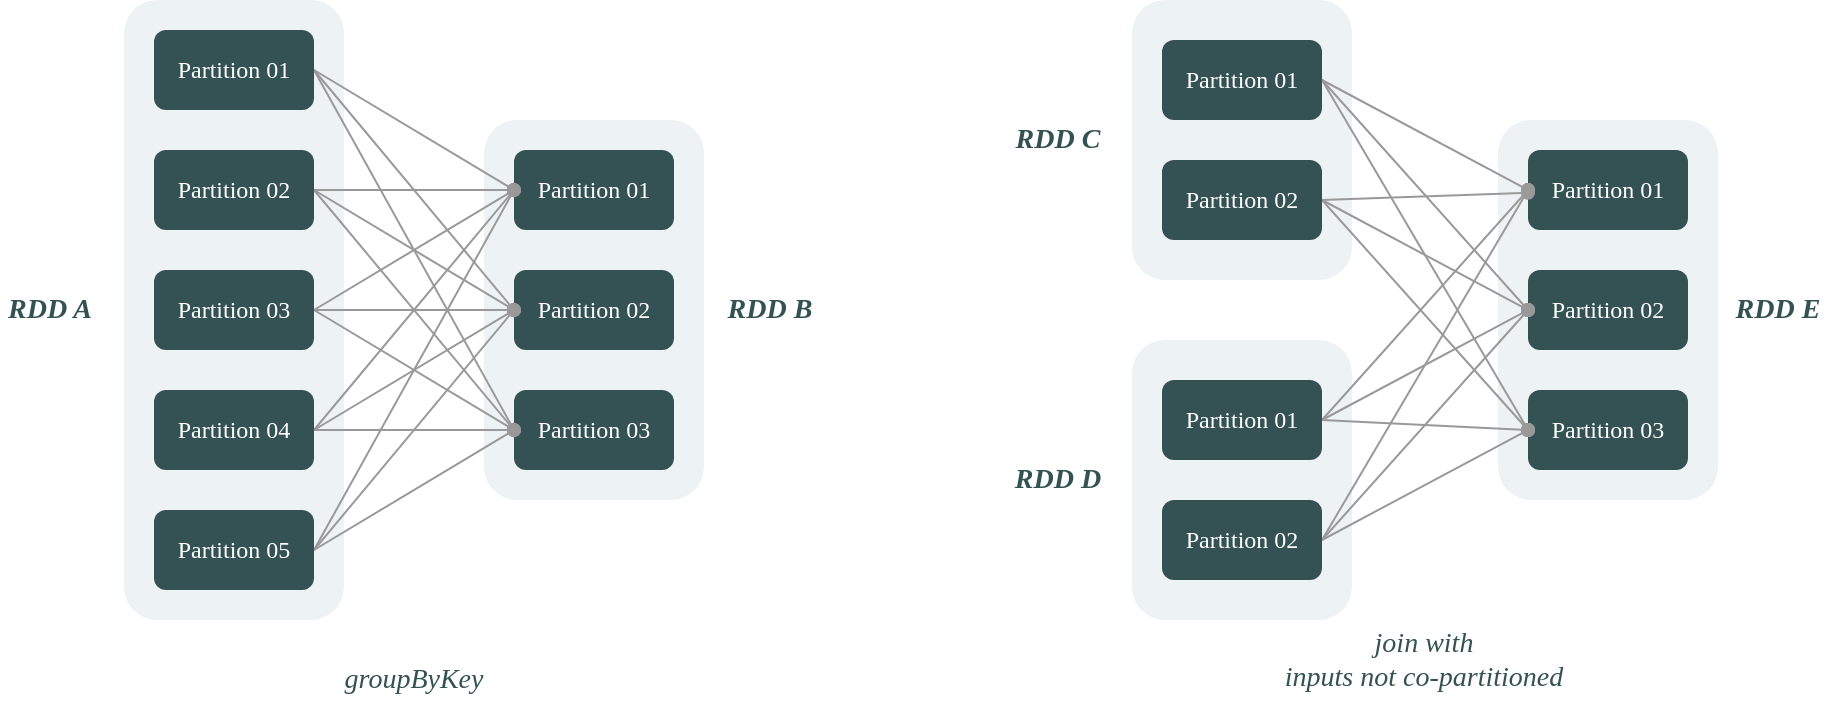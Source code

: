 <mxfile scale="2" border="0">
    <diagram id="0QhtwqMjpmc_AO-MrRb4" name="第 1 页">
        <mxGraphModel dx="1502" dy="863" grid="1" gridSize="10" guides="1" tooltips="1" connect="1" arrows="1" fold="1" page="1" pageScale="1" pageWidth="1654" pageHeight="2336" math="0" shadow="0">
            <root>
                <mxCell id="0"/>
                <mxCell id="1" parent="0"/>
                <mxCell id="281" value="" style="rounded=1;whiteSpace=wrap;html=1;fontFamily=Tahoma;fontSize=12;fontColor=#345253;strokeWidth=2;fillColor=#EDF2F4;strokeColor=none;" vertex="1" parent="1">
                    <mxGeometry x="775" y="100" width="110" height="190" as="geometry"/>
                </mxCell>
                <mxCell id="282" value="&lt;font color=&quot;#ffffff&quot;&gt;Partition 01&lt;/font&gt;" style="rounded=1;whiteSpace=wrap;html=1;fontFamily=Tahoma;fontSize=12;fontColor=#345253;strokeWidth=2;fillColor=#345253;strokeColor=none;" vertex="1" parent="1">
                    <mxGeometry x="790" y="115" width="80" height="40" as="geometry"/>
                </mxCell>
                <mxCell id="283" value="&lt;font color=&quot;#ffffff&quot;&gt;Partition 02&lt;/font&gt;" style="rounded=1;whiteSpace=wrap;html=1;fontFamily=Tahoma;fontSize=12;fontColor=#345253;strokeWidth=2;fillColor=#345253;strokeColor=none;" vertex="1" parent="1">
                    <mxGeometry x="790" y="175" width="80" height="40" as="geometry"/>
                </mxCell>
                <mxCell id="284" value="&lt;font color=&quot;#ffffff&quot;&gt;Partition 03&lt;/font&gt;" style="rounded=1;whiteSpace=wrap;html=1;fontFamily=Tahoma;fontSize=12;fontColor=#345253;strokeWidth=2;fillColor=#345253;strokeColor=none;" vertex="1" parent="1">
                    <mxGeometry x="790" y="235" width="80" height="40" as="geometry"/>
                </mxCell>
                <mxCell id="203" value="" style="rounded=1;whiteSpace=wrap;html=1;fontFamily=Tahoma;fontSize=12;fontColor=#345253;strokeWidth=2;fillColor=#EDF2F4;strokeColor=none;" parent="1" vertex="1">
                    <mxGeometry x="268" y="100" width="110" height="190" as="geometry"/>
                </mxCell>
                <mxCell id="192" value="" style="rounded=1;whiteSpace=wrap;html=1;fontFamily=Tahoma;fontSize=12;fontColor=#345253;strokeWidth=2;fillColor=#EDF2F4;strokeColor=none;" parent="1" vertex="1">
                    <mxGeometry x="88" y="40" width="110" height="310" as="geometry"/>
                </mxCell>
                <mxCell id="285" style="rounded=0;orthogonalLoop=1;jettySize=auto;html=1;entryX=0;entryY=0.5;entryDx=0;entryDy=0;strokeColor=#999999;exitX=1;exitY=0.5;exitDx=0;exitDy=0;endArrow=oval;endFill=1;" edge="1" parent="1" source="193" target="198">
                    <mxGeometry relative="1" as="geometry"/>
                </mxCell>
                <mxCell id="286" style="edgeStyle=none;rounded=0;orthogonalLoop=1;jettySize=auto;html=1;exitX=1;exitY=0.5;exitDx=0;exitDy=0;entryX=0;entryY=0.5;entryDx=0;entryDy=0;strokeColor=#999999;endArrow=oval;endFill=1;" edge="1" parent="1" source="193" target="199">
                    <mxGeometry relative="1" as="geometry"/>
                </mxCell>
                <mxCell id="287" style="edgeStyle=none;rounded=0;orthogonalLoop=1;jettySize=auto;html=1;exitX=1;exitY=0.5;exitDx=0;exitDy=0;entryX=0;entryY=0.5;entryDx=0;entryDy=0;strokeColor=#999999;endArrow=oval;endFill=1;" edge="1" parent="1" source="193" target="200">
                    <mxGeometry relative="1" as="geometry"/>
                </mxCell>
                <mxCell id="193" value="&lt;font color=&quot;#ffffff&quot;&gt;Partition 01&lt;/font&gt;" style="rounded=1;whiteSpace=wrap;html=1;fontFamily=Tahoma;fontSize=12;fontColor=#345253;strokeWidth=2;fillColor=#345253;strokeColor=none;" parent="1" vertex="1">
                    <mxGeometry x="103" y="55" width="80" height="40" as="geometry"/>
                </mxCell>
                <mxCell id="288" style="edgeStyle=none;rounded=0;orthogonalLoop=1;jettySize=auto;html=1;exitX=1;exitY=0.5;exitDx=0;exitDy=0;entryX=0;entryY=0.5;entryDx=0;entryDy=0;strokeColor=#999999;endArrow=oval;endFill=1;" edge="1" parent="1" source="194" target="198">
                    <mxGeometry relative="1" as="geometry"/>
                </mxCell>
                <mxCell id="289" style="edgeStyle=none;rounded=0;orthogonalLoop=1;jettySize=auto;html=1;exitX=1;exitY=0.5;exitDx=0;exitDy=0;entryX=0;entryY=0.5;entryDx=0;entryDy=0;strokeColor=#999999;endArrow=oval;endFill=1;" edge="1" parent="1" source="194" target="199">
                    <mxGeometry relative="1" as="geometry"/>
                </mxCell>
                <mxCell id="290" style="edgeStyle=none;rounded=0;orthogonalLoop=1;jettySize=auto;html=1;exitX=1;exitY=0.5;exitDx=0;exitDy=0;entryX=0;entryY=0.5;entryDx=0;entryDy=0;strokeColor=#999999;endArrow=oval;endFill=1;" edge="1" parent="1" source="194" target="200">
                    <mxGeometry relative="1" as="geometry"/>
                </mxCell>
                <mxCell id="194" value="&lt;font color=&quot;#ffffff&quot;&gt;Partition 02&lt;/font&gt;" style="rounded=1;whiteSpace=wrap;html=1;fontFamily=Tahoma;fontSize=12;fontColor=#345253;strokeWidth=2;fillColor=#345253;strokeColor=none;" parent="1" vertex="1">
                    <mxGeometry x="103" y="115" width="80" height="40" as="geometry"/>
                </mxCell>
                <mxCell id="291" style="edgeStyle=none;rounded=0;orthogonalLoop=1;jettySize=auto;html=1;exitX=1;exitY=0.5;exitDx=0;exitDy=0;entryX=0;entryY=0.5;entryDx=0;entryDy=0;strokeColor=#999999;endArrow=oval;endFill=1;" edge="1" parent="1" source="195" target="198">
                    <mxGeometry relative="1" as="geometry"/>
                </mxCell>
                <mxCell id="292" style="edgeStyle=none;rounded=0;orthogonalLoop=1;jettySize=auto;html=1;exitX=1;exitY=0.5;exitDx=0;exitDy=0;entryX=0;entryY=0.5;entryDx=0;entryDy=0;strokeColor=#999999;endArrow=oval;endFill=1;" edge="1" parent="1" source="195" target="199">
                    <mxGeometry relative="1" as="geometry"/>
                </mxCell>
                <mxCell id="293" style="edgeStyle=none;rounded=0;orthogonalLoop=1;jettySize=auto;html=1;exitX=1;exitY=0.5;exitDx=0;exitDy=0;entryX=0;entryY=0.5;entryDx=0;entryDy=0;strokeColor=#999999;endArrow=oval;endFill=1;" edge="1" parent="1" source="195" target="200">
                    <mxGeometry relative="1" as="geometry"/>
                </mxCell>
                <mxCell id="195" value="&lt;font color=&quot;#ffffff&quot;&gt;Partition 03&lt;/font&gt;" style="rounded=1;whiteSpace=wrap;html=1;fontFamily=Tahoma;fontSize=12;fontColor=#345253;strokeWidth=2;fillColor=#345253;strokeColor=none;" parent="1" vertex="1">
                    <mxGeometry x="103" y="175" width="80" height="40" as="geometry"/>
                </mxCell>
                <mxCell id="198" value="&lt;font color=&quot;#ffffff&quot;&gt;Partition 01&lt;/font&gt;" style="rounded=1;whiteSpace=wrap;html=1;fontFamily=Tahoma;fontSize=12;fontColor=#345253;strokeWidth=2;fillColor=#345253;strokeColor=none;" parent="1" vertex="1">
                    <mxGeometry x="283" y="115" width="80" height="40" as="geometry"/>
                </mxCell>
                <mxCell id="199" value="&lt;font color=&quot;#ffffff&quot;&gt;Partition 02&lt;/font&gt;" style="rounded=1;whiteSpace=wrap;html=1;fontFamily=Tahoma;fontSize=12;fontColor=#345253;strokeWidth=2;fillColor=#345253;strokeColor=none;" parent="1" vertex="1">
                    <mxGeometry x="283" y="175" width="80" height="40" as="geometry"/>
                </mxCell>
                <mxCell id="200" value="&lt;font color=&quot;#ffffff&quot;&gt;Partition 03&lt;/font&gt;" style="rounded=1;whiteSpace=wrap;html=1;fontFamily=Tahoma;fontSize=12;fontColor=#345253;strokeWidth=2;fillColor=#345253;strokeColor=none;" parent="1" vertex="1">
                    <mxGeometry x="283" y="235" width="80" height="40" as="geometry"/>
                </mxCell>
                <mxCell id="202" value="groupByKey" style="text;html=1;strokeColor=none;fillColor=none;align=center;verticalAlign=middle;whiteSpace=wrap;rounded=0;fontFamily=Tahoma;fontSize=14;fontColor=#345253;fontStyle=2" parent="1" vertex="1">
                    <mxGeometry x="198" y="370" width="70" height="20" as="geometry"/>
                </mxCell>
                <mxCell id="208" value="" style="rounded=1;whiteSpace=wrap;html=1;fontFamily=Tahoma;fontSize=12;fontColor=#345253;strokeWidth=2;fillColor=#EDF2F4;strokeColor=none;" parent="1" vertex="1">
                    <mxGeometry x="592" y="40" width="110" height="140" as="geometry"/>
                </mxCell>
                <mxCell id="300" style="edgeStyle=none;rounded=0;orthogonalLoop=1;jettySize=auto;html=1;exitX=1;exitY=0.5;exitDx=0;exitDy=0;entryX=0;entryY=0.5;entryDx=0;entryDy=0;endArrow=oval;endFill=1;strokeColor=#999999;" edge="1" parent="1" source="210" target="282">
                    <mxGeometry relative="1" as="geometry"/>
                </mxCell>
                <mxCell id="301" style="edgeStyle=none;rounded=0;orthogonalLoop=1;jettySize=auto;html=1;exitX=1;exitY=0.5;exitDx=0;exitDy=0;entryX=0;entryY=0.5;entryDx=0;entryDy=0;endArrow=oval;endFill=1;strokeColor=#999999;" edge="1" parent="1" source="210" target="283">
                    <mxGeometry relative="1" as="geometry"/>
                </mxCell>
                <mxCell id="302" style="edgeStyle=none;rounded=0;orthogonalLoop=1;jettySize=auto;html=1;exitX=1;exitY=0.5;exitDx=0;exitDy=0;entryX=0;entryY=0.5;entryDx=0;entryDy=0;endArrow=oval;endFill=1;strokeColor=#999999;" edge="1" parent="1" source="210" target="284">
                    <mxGeometry relative="1" as="geometry"/>
                </mxCell>
                <mxCell id="210" value="&lt;font color=&quot;#ffffff&quot;&gt;Partition 01&lt;/font&gt;" style="rounded=1;whiteSpace=wrap;html=1;fontFamily=Tahoma;fontSize=12;fontColor=#345253;strokeWidth=2;fillColor=#345253;strokeColor=none;" parent="1" vertex="1">
                    <mxGeometry x="607" y="60" width="80" height="40" as="geometry"/>
                </mxCell>
                <mxCell id="303" style="edgeStyle=none;rounded=0;orthogonalLoop=1;jettySize=auto;html=1;exitX=1;exitY=0.5;exitDx=0;exitDy=0;endArrow=oval;endFill=1;strokeColor=#999999;" edge="1" parent="1" source="212" target="282">
                    <mxGeometry relative="1" as="geometry"/>
                </mxCell>
                <mxCell id="304" style="edgeStyle=none;rounded=0;orthogonalLoop=1;jettySize=auto;html=1;exitX=1;exitY=0.5;exitDx=0;exitDy=0;entryX=0;entryY=0.5;entryDx=0;entryDy=0;endArrow=oval;endFill=1;strokeColor=#999999;" edge="1" parent="1" source="212" target="283">
                    <mxGeometry relative="1" as="geometry"/>
                </mxCell>
                <mxCell id="305" style="edgeStyle=none;rounded=0;orthogonalLoop=1;jettySize=auto;html=1;exitX=1;exitY=0.5;exitDx=0;exitDy=0;entryX=0;entryY=0.5;entryDx=0;entryDy=0;endArrow=oval;endFill=1;strokeColor=#999999;" edge="1" parent="1" source="212" target="284">
                    <mxGeometry relative="1" as="geometry"/>
                </mxCell>
                <mxCell id="212" value="&lt;font color=&quot;#ffffff&quot;&gt;Partition 02&lt;/font&gt;" style="rounded=1;whiteSpace=wrap;html=1;fontFamily=Tahoma;fontSize=12;fontColor=#345253;strokeWidth=2;fillColor=#345253;strokeColor=none;" parent="1" vertex="1">
                    <mxGeometry x="607" y="120" width="80" height="40" as="geometry"/>
                </mxCell>
                <mxCell id="221" value="" style="rounded=1;whiteSpace=wrap;html=1;fontFamily=Tahoma;fontSize=12;fontColor=#345253;strokeWidth=2;fillColor=#EDF2F4;strokeColor=none;" parent="1" vertex="1">
                    <mxGeometry x="592" y="210" width="110" height="140" as="geometry"/>
                </mxCell>
                <mxCell id="306" style="edgeStyle=none;rounded=0;orthogonalLoop=1;jettySize=auto;html=1;exitX=1;exitY=0.5;exitDx=0;exitDy=0;entryX=0;entryY=0.5;entryDx=0;entryDy=0;endArrow=oval;endFill=1;strokeColor=#999999;" edge="1" parent="1" source="222" target="282">
                    <mxGeometry relative="1" as="geometry"/>
                </mxCell>
                <mxCell id="307" style="edgeStyle=none;rounded=0;orthogonalLoop=1;jettySize=auto;html=1;exitX=1;exitY=0.5;exitDx=0;exitDy=0;entryX=0;entryY=0.5;entryDx=0;entryDy=0;endArrow=oval;endFill=1;strokeColor=#999999;" edge="1" parent="1" source="222" target="283">
                    <mxGeometry relative="1" as="geometry"/>
                </mxCell>
                <mxCell id="308" style="edgeStyle=none;rounded=0;orthogonalLoop=1;jettySize=auto;html=1;exitX=1;exitY=0.5;exitDx=0;exitDy=0;entryX=0;entryY=0.5;entryDx=0;entryDy=0;endArrow=oval;endFill=1;strokeColor=#999999;" edge="1" parent="1" source="222" target="284">
                    <mxGeometry relative="1" as="geometry"/>
                </mxCell>
                <mxCell id="222" value="&lt;font color=&quot;#ffffff&quot;&gt;Partition 01&lt;/font&gt;" style="rounded=1;whiteSpace=wrap;html=1;fontFamily=Tahoma;fontSize=12;fontColor=#345253;strokeWidth=2;fillColor=#345253;strokeColor=none;" parent="1" vertex="1">
                    <mxGeometry x="607" y="230" width="80" height="40" as="geometry"/>
                </mxCell>
                <mxCell id="309" style="edgeStyle=none;rounded=0;orthogonalLoop=1;jettySize=auto;html=1;exitX=1;exitY=0.5;exitDx=0;exitDy=0;entryX=0;entryY=0.5;entryDx=0;entryDy=0;endArrow=oval;endFill=1;strokeColor=#999999;" edge="1" parent="1" source="223" target="282">
                    <mxGeometry relative="1" as="geometry"/>
                </mxCell>
                <mxCell id="310" style="edgeStyle=none;rounded=0;orthogonalLoop=1;jettySize=auto;html=1;exitX=1;exitY=0.5;exitDx=0;exitDy=0;entryX=0;entryY=0.5;entryDx=0;entryDy=0;endArrow=oval;endFill=1;strokeColor=#999999;" edge="1" parent="1" source="223" target="283">
                    <mxGeometry relative="1" as="geometry"/>
                </mxCell>
                <mxCell id="312" style="edgeStyle=none;rounded=0;orthogonalLoop=1;jettySize=auto;html=1;exitX=1;exitY=0.5;exitDx=0;exitDy=0;entryX=0;entryY=0.5;entryDx=0;entryDy=0;endArrow=oval;endFill=1;strokeColor=#999999;" edge="1" parent="1" source="223" target="284">
                    <mxGeometry relative="1" as="geometry"/>
                </mxCell>
                <mxCell id="223" value="&lt;font color=&quot;#ffffff&quot;&gt;Partition 02&lt;/font&gt;" style="rounded=1;whiteSpace=wrap;html=1;fontFamily=Tahoma;fontSize=12;fontColor=#345253;strokeWidth=2;fillColor=#345253;strokeColor=none;" parent="1" vertex="1">
                    <mxGeometry x="607" y="290" width="80" height="40" as="geometry"/>
                </mxCell>
                <mxCell id="230" value="join with&lt;br&gt;inputs not co-partitioned" style="text;html=1;strokeColor=none;fillColor=none;align=center;verticalAlign=middle;whiteSpace=wrap;rounded=0;fontFamily=Tahoma;fontSize=14;fontColor=#345253;fontStyle=2" parent="1" vertex="1">
                    <mxGeometry x="654" y="350" width="168" height="40" as="geometry"/>
                </mxCell>
                <mxCell id="258" value="&lt;b&gt;&lt;i&gt;RDD B&lt;/i&gt;&lt;/b&gt;" style="text;html=1;strokeColor=none;fillColor=none;align=center;verticalAlign=middle;whiteSpace=wrap;rounded=0;fontFamily=Tahoma;fontSize=14;fontColor=#345253;" parent="1" vertex="1">
                    <mxGeometry x="386" y="185" width="50" height="20" as="geometry"/>
                </mxCell>
                <mxCell id="259" value="&lt;b&gt;&lt;i&gt;RDD E&lt;/i&gt;&lt;/b&gt;" style="text;html=1;strokeColor=none;fillColor=none;align=center;verticalAlign=middle;whiteSpace=wrap;rounded=0;fontFamily=Tahoma;fontSize=14;fontColor=#345253;" parent="1" vertex="1">
                    <mxGeometry x="890" y="185" width="50" height="20" as="geometry"/>
                </mxCell>
                <mxCell id="263" value="&lt;b&gt;&lt;i&gt;RDD A&lt;/i&gt;&lt;/b&gt;" style="text;html=1;strokeColor=none;fillColor=none;align=center;verticalAlign=middle;whiteSpace=wrap;rounded=0;fontFamily=Tahoma;fontSize=14;fontColor=#345253;" parent="1" vertex="1">
                    <mxGeometry x="26" y="185" width="50" height="20" as="geometry"/>
                </mxCell>
                <mxCell id="264" value="&lt;b&gt;&lt;i&gt;RDD C&lt;/i&gt;&lt;/b&gt;" style="text;html=1;strokeColor=none;fillColor=none;align=center;verticalAlign=middle;whiteSpace=wrap;rounded=0;fontFamily=Tahoma;fontSize=14;fontColor=#345253;" parent="1" vertex="1">
                    <mxGeometry x="530" y="100" width="50" height="20" as="geometry"/>
                </mxCell>
                <mxCell id="265" value="&lt;b&gt;&lt;i&gt;RDD D&lt;/i&gt;&lt;/b&gt;" style="text;html=1;strokeColor=none;fillColor=none;align=center;verticalAlign=middle;whiteSpace=wrap;rounded=0;fontFamily=Tahoma;fontSize=14;fontColor=#345253;" parent="1" vertex="1">
                    <mxGeometry x="530" y="270" width="50" height="20" as="geometry"/>
                </mxCell>
                <mxCell id="294" style="edgeStyle=none;rounded=0;orthogonalLoop=1;jettySize=auto;html=1;exitX=1;exitY=0.5;exitDx=0;exitDy=0;entryX=0;entryY=0.5;entryDx=0;entryDy=0;strokeColor=#999999;endArrow=oval;endFill=1;" edge="1" parent="1" source="266" target="198">
                    <mxGeometry relative="1" as="geometry"/>
                </mxCell>
                <mxCell id="295" style="edgeStyle=none;rounded=0;orthogonalLoop=1;jettySize=auto;html=1;exitX=1;exitY=0.5;exitDx=0;exitDy=0;entryX=0;entryY=0.5;entryDx=0;entryDy=0;strokeColor=#999999;endArrow=oval;endFill=1;" edge="1" parent="1" source="266" target="199">
                    <mxGeometry relative="1" as="geometry"/>
                </mxCell>
                <mxCell id="296" style="edgeStyle=none;rounded=0;orthogonalLoop=1;jettySize=auto;html=1;exitX=1;exitY=0.5;exitDx=0;exitDy=0;entryX=0;entryY=0.5;entryDx=0;entryDy=0;strokeColor=#999999;endArrow=oval;endFill=1;" edge="1" parent="1" source="266" target="200">
                    <mxGeometry relative="1" as="geometry"/>
                </mxCell>
                <mxCell id="266" value="&lt;font color=&quot;#ffffff&quot;&gt;Partition 04&lt;/font&gt;" style="rounded=1;whiteSpace=wrap;html=1;fontFamily=Tahoma;fontSize=12;fontColor=#345253;strokeWidth=2;fillColor=#345253;strokeColor=none;" vertex="1" parent="1">
                    <mxGeometry x="103" y="235" width="80" height="40" as="geometry"/>
                </mxCell>
                <mxCell id="297" style="edgeStyle=none;rounded=0;orthogonalLoop=1;jettySize=auto;html=1;exitX=1;exitY=0.5;exitDx=0;exitDy=0;entryX=0;entryY=0.5;entryDx=0;entryDy=0;strokeColor=#999999;endArrow=oval;endFill=1;" edge="1" parent="1" source="267" target="198">
                    <mxGeometry relative="1" as="geometry"/>
                </mxCell>
                <mxCell id="298" style="edgeStyle=none;rounded=0;orthogonalLoop=1;jettySize=auto;html=1;exitX=1;exitY=0.5;exitDx=0;exitDy=0;entryX=0;entryY=0.5;entryDx=0;entryDy=0;strokeColor=#999999;endArrow=oval;endFill=1;" edge="1" parent="1" source="267" target="199">
                    <mxGeometry relative="1" as="geometry"/>
                </mxCell>
                <mxCell id="299" style="edgeStyle=none;rounded=0;orthogonalLoop=1;jettySize=auto;html=1;exitX=1;exitY=0.5;exitDx=0;exitDy=0;entryX=0;entryY=0.5;entryDx=0;entryDy=0;strokeColor=#999999;endArrow=oval;endFill=1;" edge="1" parent="1" source="267" target="200">
                    <mxGeometry relative="1" as="geometry"/>
                </mxCell>
                <mxCell id="267" value="&lt;font color=&quot;#ffffff&quot;&gt;Partition 05&lt;/font&gt;" style="rounded=1;whiteSpace=wrap;html=1;fontFamily=Tahoma;fontSize=12;fontColor=#345253;strokeWidth=2;fillColor=#345253;strokeColor=none;" vertex="1" parent="1">
                    <mxGeometry x="103" y="295" width="80" height="40" as="geometry"/>
                </mxCell>
            </root>
        </mxGraphModel>
    </diagram>
</mxfile>